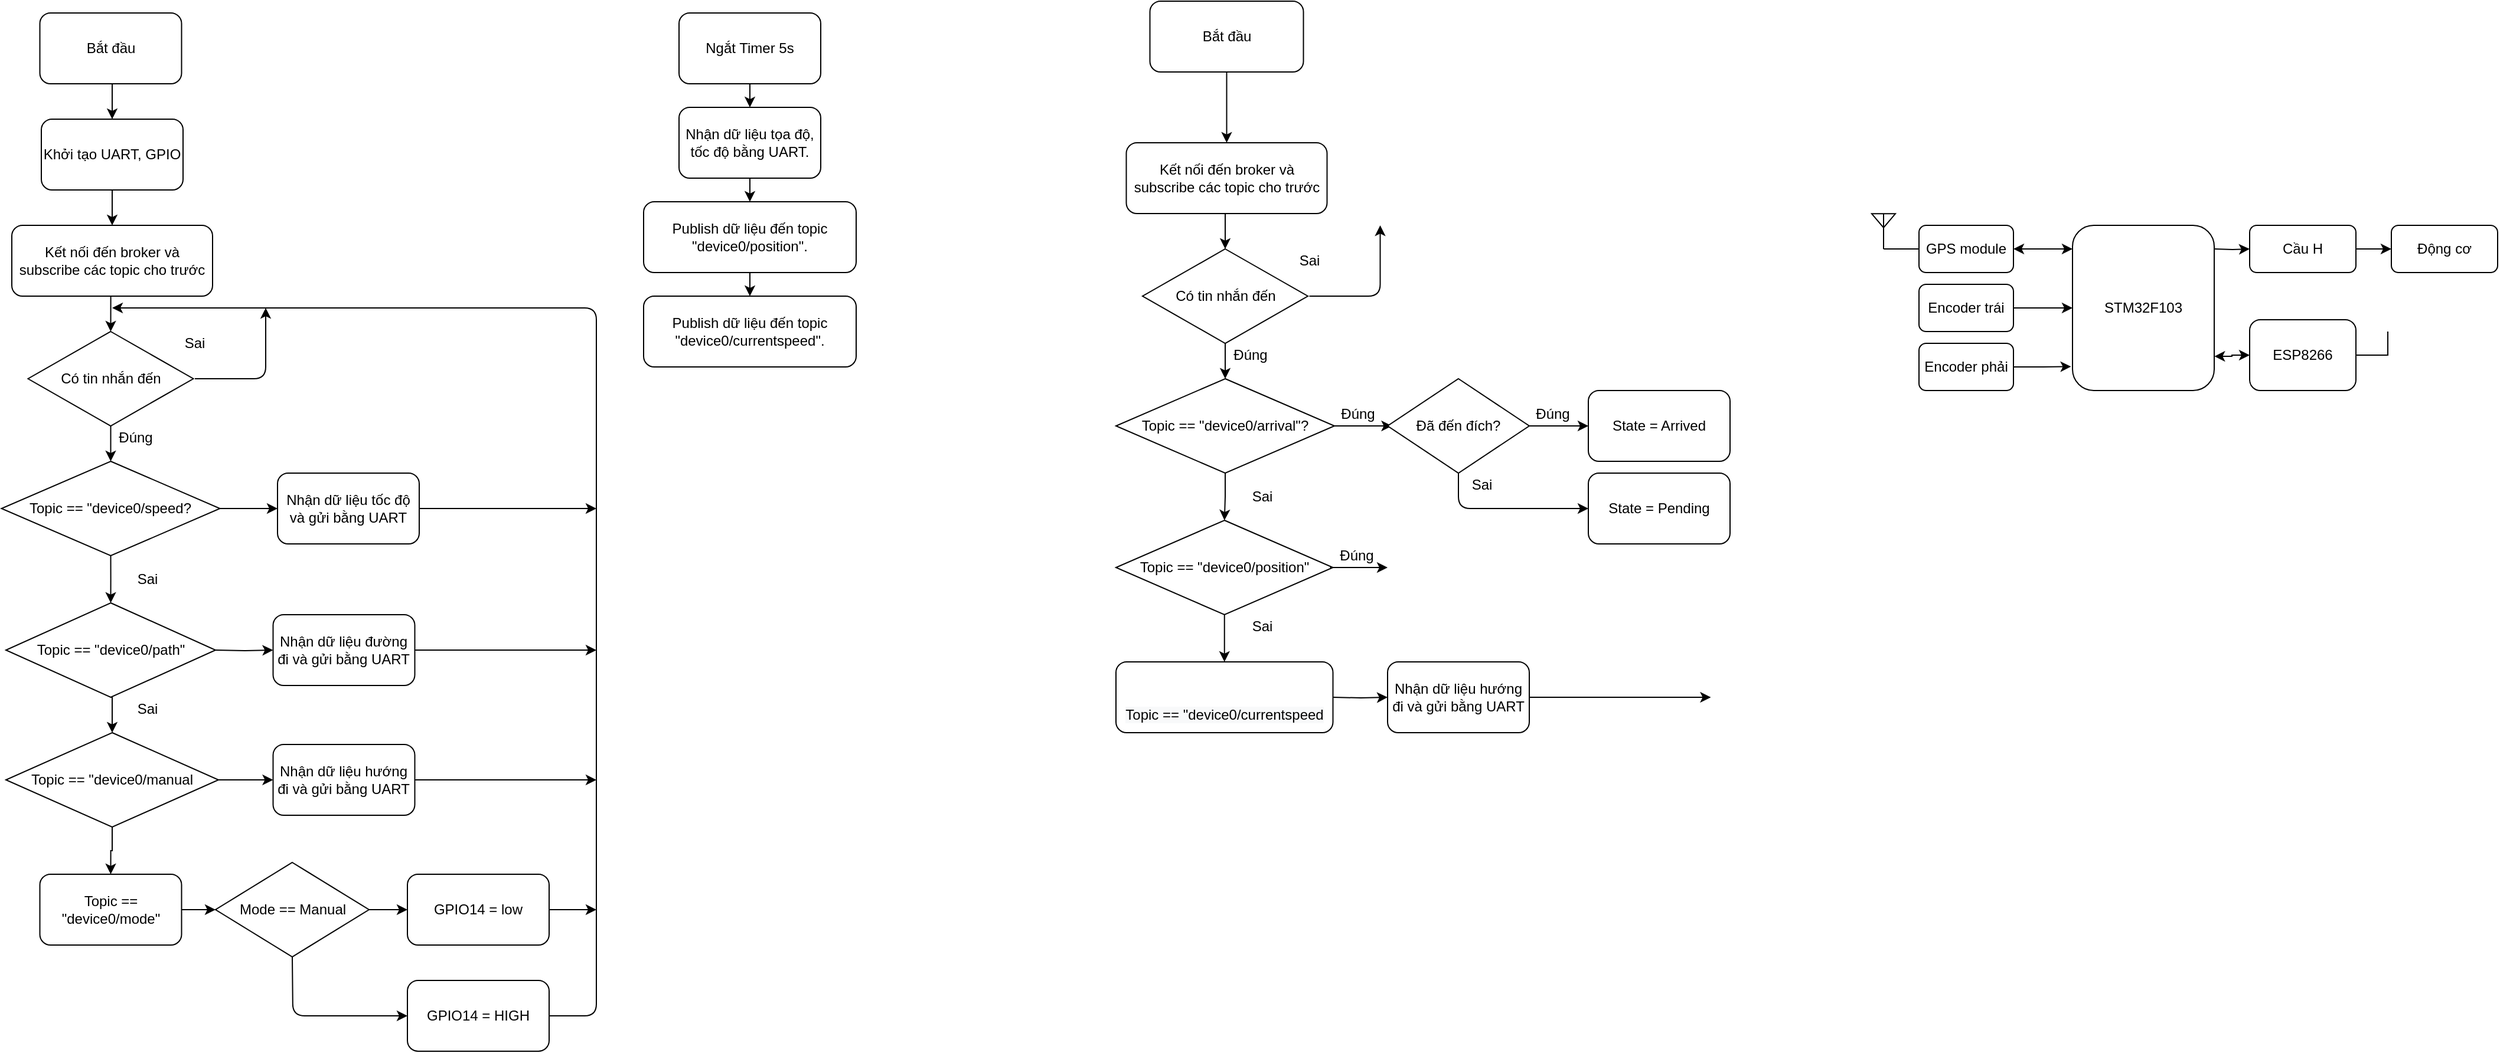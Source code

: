<mxfile version="15.4.3" type="github">
  <diagram id="Sajdvg08WPrmbEKcwYS1" name="Page-1">
    <mxGraphModel dx="1173" dy="645" grid="1" gridSize="10" guides="1" tooltips="1" connect="1" arrows="1" fold="1" page="1" pageScale="1" pageWidth="3300" pageHeight="4681" math="0" shadow="0">
      <root>
        <mxCell id="0" />
        <mxCell id="1" parent="0" />
        <mxCell id="rjviYHl-hmXQyp39427c-16" style="edgeStyle=orthogonalEdgeStyle;rounded=0;orthogonalLoop=1;jettySize=auto;html=1;exitX=0.5;exitY=1;exitDx=0;exitDy=0;entryX=0.5;entryY=0;entryDx=0;entryDy=0;" parent="1" source="rjviYHl-hmXQyp39427c-1" target="rjviYHl-hmXQyp39427c-3" edge="1">
          <mxGeometry relative="1" as="geometry" />
        </mxCell>
        <mxCell id="rjviYHl-hmXQyp39427c-1" value="Bắt đầu" style="rounded=1;whiteSpace=wrap;html=1;" parent="1" vertex="1">
          <mxGeometry x="88.75" y="120" width="120" height="60" as="geometry" />
        </mxCell>
        <mxCell id="rjviYHl-hmXQyp39427c-18" style="edgeStyle=orthogonalEdgeStyle;rounded=0;orthogonalLoop=1;jettySize=auto;html=1;exitX=0.5;exitY=1;exitDx=0;exitDy=0;entryX=0.5;entryY=0;entryDx=0;entryDy=0;" parent="1" source="rjviYHl-hmXQyp39427c-2" target="rjviYHl-hmXQyp39427c-5" edge="1">
          <mxGeometry relative="1" as="geometry" />
        </mxCell>
        <mxCell id="rjviYHl-hmXQyp39427c-2" value="Kết nối đến broker và subscribe các topic cho trước" style="rounded=1;whiteSpace=wrap;html=1;" parent="1" vertex="1">
          <mxGeometry x="65" y="300" width="170" height="60" as="geometry" />
        </mxCell>
        <mxCell id="rjviYHl-hmXQyp39427c-17" style="edgeStyle=orthogonalEdgeStyle;rounded=0;orthogonalLoop=1;jettySize=auto;html=1;exitX=0.5;exitY=1;exitDx=0;exitDy=0;entryX=0.5;entryY=0;entryDx=0;entryDy=0;" parent="1" source="rjviYHl-hmXQyp39427c-3" target="rjviYHl-hmXQyp39427c-2" edge="1">
          <mxGeometry relative="1" as="geometry" />
        </mxCell>
        <mxCell id="rjviYHl-hmXQyp39427c-3" value="Khởi tạo UART, GPIO" style="rounded=1;whiteSpace=wrap;html=1;" parent="1" vertex="1">
          <mxGeometry x="90" y="210" width="120" height="60" as="geometry" />
        </mxCell>
        <mxCell id="rjviYHl-hmXQyp39427c-30" style="edgeStyle=orthogonalEdgeStyle;rounded=0;orthogonalLoop=1;jettySize=auto;html=1;exitX=0.5;exitY=1;exitDx=0;exitDy=0;entryX=0.5;entryY=0;entryDx=0;entryDy=0;" parent="1" source="rjviYHl-hmXQyp39427c-5" target="rjviYHl-hmXQyp39427c-11" edge="1">
          <mxGeometry relative="1" as="geometry" />
        </mxCell>
        <mxCell id="rjviYHl-hmXQyp39427c-5" value="Có tin nhắn đến" style="rhombus;whiteSpace=wrap;html=1;" parent="1" vertex="1">
          <mxGeometry x="78.75" y="390" width="140" height="80" as="geometry" />
        </mxCell>
        <mxCell id="rjviYHl-hmXQyp39427c-47" style="edgeStyle=orthogonalEdgeStyle;rounded=0;orthogonalLoop=1;jettySize=auto;html=1;exitX=0.5;exitY=1;exitDx=0;exitDy=0;entryX=0.5;entryY=0;entryDx=0;entryDy=0;" parent="1" source="rjviYHl-hmXQyp39427c-7" target="rjviYHl-hmXQyp39427c-46" edge="1">
          <mxGeometry relative="1" as="geometry" />
        </mxCell>
        <mxCell id="rjviYHl-hmXQyp39427c-7" value="Topic == &quot;device0/path&quot;" style="rhombus;whiteSpace=wrap;html=1;" parent="1" vertex="1">
          <mxGeometry x="60" y="620" width="177.5" height="80" as="geometry" />
        </mxCell>
        <mxCell id="rjviYHl-hmXQyp39427c-15" style="edgeStyle=orthogonalEdgeStyle;rounded=0;orthogonalLoop=1;jettySize=auto;html=1;exitX=0.5;exitY=1;exitDx=0;exitDy=0;entryX=0.5;entryY=0;entryDx=0;entryDy=0;" parent="1" source="rjviYHl-hmXQyp39427c-11" target="rjviYHl-hmXQyp39427c-7" edge="1">
          <mxGeometry relative="1" as="geometry" />
        </mxCell>
        <mxCell id="rjviYHl-hmXQyp39427c-33" style="edgeStyle=orthogonalEdgeStyle;rounded=0;orthogonalLoop=1;jettySize=auto;html=1;exitX=1;exitY=0.5;exitDx=0;exitDy=0;entryX=0;entryY=0.5;entryDx=0;entryDy=0;" parent="1" source="rjviYHl-hmXQyp39427c-11" target="rjviYHl-hmXQyp39427c-28" edge="1">
          <mxGeometry relative="1" as="geometry" />
        </mxCell>
        <mxCell id="rjviYHl-hmXQyp39427c-11" value="Topic == &quot;device0/speed?" style="rhombus;whiteSpace=wrap;html=1;" parent="1" vertex="1">
          <mxGeometry x="56.25" y="500" width="185" height="80" as="geometry" />
        </mxCell>
        <mxCell id="rjviYHl-hmXQyp39427c-22" value="Đúng" style="text;html=1;strokeColor=none;fillColor=none;align=center;verticalAlign=middle;whiteSpace=wrap;rounded=0;" parent="1" vertex="1">
          <mxGeometry x="150" y="470" width="40" height="20" as="geometry" />
        </mxCell>
        <mxCell id="rjviYHl-hmXQyp39427c-23" value="Sai" style="text;html=1;strokeColor=none;fillColor=none;align=center;verticalAlign=middle;whiteSpace=wrap;rounded=0;" parent="1" vertex="1">
          <mxGeometry x="160" y="700" width="40" height="20" as="geometry" />
        </mxCell>
        <mxCell id="rjviYHl-hmXQyp39427c-24" value="Sai" style="text;html=1;strokeColor=none;fillColor=none;align=center;verticalAlign=middle;whiteSpace=wrap;rounded=0;" parent="1" vertex="1">
          <mxGeometry x="160" y="590" width="40" height="20" as="geometry" />
        </mxCell>
        <mxCell id="rjviYHl-hmXQyp39427c-27" value="Sai" style="text;html=1;strokeColor=none;fillColor=none;align=center;verticalAlign=middle;whiteSpace=wrap;rounded=0;" parent="1" vertex="1">
          <mxGeometry x="200" y="390" width="40" height="20" as="geometry" />
        </mxCell>
        <mxCell id="rjviYHl-hmXQyp39427c-44" style="edgeStyle=orthogonalEdgeStyle;rounded=0;orthogonalLoop=1;jettySize=auto;html=1;exitX=1;exitY=0.5;exitDx=0;exitDy=0;" parent="1" source="rjviYHl-hmXQyp39427c-28" edge="1">
          <mxGeometry relative="1" as="geometry">
            <mxPoint x="560" y="540" as="targetPoint" />
          </mxGeometry>
        </mxCell>
        <mxCell id="rjviYHl-hmXQyp39427c-28" value="Nhận dữ liệu tốc độ và gửi bằng UART" style="rounded=1;whiteSpace=wrap;html=1;" parent="1" vertex="1">
          <mxGeometry x="290" y="510" width="120" height="60" as="geometry" />
        </mxCell>
        <mxCell id="rjviYHl-hmXQyp39427c-35" style="edgeStyle=orthogonalEdgeStyle;rounded=0;orthogonalLoop=1;jettySize=auto;html=1;exitX=1;exitY=0.5;exitDx=0;exitDy=0;entryX=0;entryY=0.5;entryDx=0;entryDy=0;" parent="1" target="rjviYHl-hmXQyp39427c-36" edge="1">
          <mxGeometry relative="1" as="geometry">
            <mxPoint x="237.5" y="660" as="sourcePoint" />
          </mxGeometry>
        </mxCell>
        <mxCell id="rjviYHl-hmXQyp39427c-45" style="edgeStyle=orthogonalEdgeStyle;rounded=0;orthogonalLoop=1;jettySize=auto;html=1;exitX=1;exitY=0.5;exitDx=0;exitDy=0;" parent="1" source="rjviYHl-hmXQyp39427c-36" edge="1">
          <mxGeometry relative="1" as="geometry">
            <mxPoint x="560" y="660" as="targetPoint" />
          </mxGeometry>
        </mxCell>
        <mxCell id="rjviYHl-hmXQyp39427c-36" value="Nhận dữ liệu đường đi và gửi bằng UART" style="rounded=1;whiteSpace=wrap;html=1;" parent="1" vertex="1">
          <mxGeometry x="286.25" y="630" width="120" height="60" as="geometry" />
        </mxCell>
        <mxCell id="rjviYHl-hmXQyp39427c-52" style="edgeStyle=orthogonalEdgeStyle;rounded=0;orthogonalLoop=1;jettySize=auto;html=1;exitX=1;exitY=0.5;exitDx=0;exitDy=0;entryX=0;entryY=0.5;entryDx=0;entryDy=0;" parent="1" source="rjviYHl-hmXQyp39427c-46" target="rjviYHl-hmXQyp39427c-51" edge="1">
          <mxGeometry relative="1" as="geometry" />
        </mxCell>
        <mxCell id="rjviYHl-hmXQyp39427c-55" style="edgeStyle=orthogonalEdgeStyle;rounded=0;orthogonalLoop=1;jettySize=auto;html=1;exitX=0.5;exitY=1;exitDx=0;exitDy=0;entryX=0.5;entryY=0;entryDx=0;entryDy=0;" parent="1" source="rjviYHl-hmXQyp39427c-46" target="rjviYHl-hmXQyp39427c-54" edge="1">
          <mxGeometry relative="1" as="geometry" />
        </mxCell>
        <mxCell id="rjviYHl-hmXQyp39427c-46" value="&lt;span style=&quot;font-family: &amp;#34;helvetica&amp;#34;&quot;&gt;Topic == &quot;device0/manual&lt;/span&gt;" style="rhombus;whiteSpace=wrap;html=1;" parent="1" vertex="1">
          <mxGeometry x="60" y="730" width="180" height="80" as="geometry" />
        </mxCell>
        <mxCell id="rjviYHl-hmXQyp39427c-53" style="edgeStyle=orthogonalEdgeStyle;rounded=0;orthogonalLoop=1;jettySize=auto;html=1;exitX=1;exitY=0.5;exitDx=0;exitDy=0;" parent="1" source="rjviYHl-hmXQyp39427c-51" edge="1">
          <mxGeometry relative="1" as="geometry">
            <mxPoint x="560" y="770" as="targetPoint" />
          </mxGeometry>
        </mxCell>
        <mxCell id="rjviYHl-hmXQyp39427c-51" value="Nhận dữ liệu hướng đi và gửi bằng UART" style="rounded=1;whiteSpace=wrap;html=1;" parent="1" vertex="1">
          <mxGeometry x="286.25" y="740" width="120" height="60" as="geometry" />
        </mxCell>
        <mxCell id="rjviYHl-hmXQyp39427c-57" style="edgeStyle=orthogonalEdgeStyle;rounded=0;orthogonalLoop=1;jettySize=auto;html=1;exitX=1;exitY=0.5;exitDx=0;exitDy=0;entryX=0;entryY=0.5;entryDx=0;entryDy=0;" parent="1" source="rjviYHl-hmXQyp39427c-54" target="rjviYHl-hmXQyp39427c-56" edge="1">
          <mxGeometry relative="1" as="geometry" />
        </mxCell>
        <mxCell id="rjviYHl-hmXQyp39427c-54" value="Topic == &quot;device0/mode&quot;" style="rounded=1;whiteSpace=wrap;html=1;" parent="1" vertex="1">
          <mxGeometry x="88.75" y="850" width="120" height="60" as="geometry" />
        </mxCell>
        <mxCell id="rjviYHl-hmXQyp39427c-60" style="edgeStyle=orthogonalEdgeStyle;rounded=0;orthogonalLoop=1;jettySize=auto;html=1;exitX=1;exitY=0.5;exitDx=0;exitDy=0;entryX=0;entryY=0.5;entryDx=0;entryDy=0;" parent="1" source="rjviYHl-hmXQyp39427c-56" target="rjviYHl-hmXQyp39427c-58" edge="1">
          <mxGeometry relative="1" as="geometry" />
        </mxCell>
        <mxCell id="rjviYHl-hmXQyp39427c-56" value="Mode == Manual" style="rhombus;whiteSpace=wrap;html=1;" parent="1" vertex="1">
          <mxGeometry x="237.5" y="840" width="130" height="80" as="geometry" />
        </mxCell>
        <mxCell id="rjviYHl-hmXQyp39427c-58" value="GPIO14 = low" style="rounded=1;whiteSpace=wrap;html=1;" parent="1" vertex="1">
          <mxGeometry x="400" y="850" width="120" height="60" as="geometry" />
        </mxCell>
        <mxCell id="rjviYHl-hmXQyp39427c-59" value="GPIO14 = HIGH" style="rounded=1;whiteSpace=wrap;html=1;" parent="1" vertex="1">
          <mxGeometry x="400" y="940" width="120" height="60" as="geometry" />
        </mxCell>
        <mxCell id="rjviYHl-hmXQyp39427c-62" value="" style="endArrow=classic;html=1;exitX=0.5;exitY=1;exitDx=0;exitDy=0;entryX=0;entryY=0.5;entryDx=0;entryDy=0;" parent="1" source="rjviYHl-hmXQyp39427c-56" target="rjviYHl-hmXQyp39427c-59" edge="1">
          <mxGeometry width="50" height="50" relative="1" as="geometry">
            <mxPoint x="390" y="950" as="sourcePoint" />
            <mxPoint x="450" y="740" as="targetPoint" />
            <Array as="points">
              <mxPoint x="303" y="970" />
            </Array>
          </mxGeometry>
        </mxCell>
        <mxCell id="rjviYHl-hmXQyp39427c-64" value="" style="endArrow=classic;html=1;exitX=1;exitY=0.5;exitDx=0;exitDy=0;" parent="1" source="rjviYHl-hmXQyp39427c-59" edge="1">
          <mxGeometry width="50" height="50" relative="1" as="geometry">
            <mxPoint x="460" y="680" as="sourcePoint" />
            <mxPoint x="150" y="370" as="targetPoint" />
            <Array as="points">
              <mxPoint x="560" y="970" />
              <mxPoint x="560" y="490" />
              <mxPoint x="560" y="450" />
              <mxPoint x="560" y="370" />
              <mxPoint x="260" y="370" />
            </Array>
          </mxGeometry>
        </mxCell>
        <mxCell id="rjviYHl-hmXQyp39427c-65" value="" style="endArrow=classic;html=1;exitX=1;exitY=0.5;exitDx=0;exitDy=0;" parent="1" source="rjviYHl-hmXQyp39427c-58" edge="1">
          <mxGeometry width="50" height="50" relative="1" as="geometry">
            <mxPoint x="500" y="710" as="sourcePoint" />
            <mxPoint x="560" y="880" as="targetPoint" />
          </mxGeometry>
        </mxCell>
        <mxCell id="rjviYHl-hmXQyp39427c-73" style="edgeStyle=orthogonalEdgeStyle;rounded=0;orthogonalLoop=1;jettySize=auto;html=1;exitX=0.5;exitY=1;exitDx=0;exitDy=0;entryX=0.5;entryY=0;entryDx=0;entryDy=0;" parent="1" source="rjviYHl-hmXQyp39427c-67" target="rjviYHl-hmXQyp39427c-68" edge="1">
          <mxGeometry relative="1" as="geometry" />
        </mxCell>
        <mxCell id="rjviYHl-hmXQyp39427c-67" value="Ngắt Timer 5s" style="rounded=1;whiteSpace=wrap;html=1;" parent="1" vertex="1">
          <mxGeometry x="630" y="120" width="120" height="60" as="geometry" />
        </mxCell>
        <mxCell id="rjviYHl-hmXQyp39427c-74" style="edgeStyle=orthogonalEdgeStyle;rounded=0;orthogonalLoop=1;jettySize=auto;html=1;exitX=0.5;exitY=1;exitDx=0;exitDy=0;entryX=0.5;entryY=0;entryDx=0;entryDy=0;" parent="1" source="rjviYHl-hmXQyp39427c-68" target="rjviYHl-hmXQyp39427c-69" edge="1">
          <mxGeometry relative="1" as="geometry" />
        </mxCell>
        <mxCell id="rjviYHl-hmXQyp39427c-68" value="Nhận dữ liệu tọa độ, tốc độ bằng UART." style="rounded=1;whiteSpace=wrap;html=1;" parent="1" vertex="1">
          <mxGeometry x="630" y="200" width="120" height="60" as="geometry" />
        </mxCell>
        <mxCell id="rjviYHl-hmXQyp39427c-75" style="edgeStyle=orthogonalEdgeStyle;rounded=0;orthogonalLoop=1;jettySize=auto;html=1;exitX=0.5;exitY=1;exitDx=0;exitDy=0;entryX=0.5;entryY=0;entryDx=0;entryDy=0;" parent="1" source="rjviYHl-hmXQyp39427c-69" target="rjviYHl-hmXQyp39427c-70" edge="1">
          <mxGeometry relative="1" as="geometry" />
        </mxCell>
        <mxCell id="rjviYHl-hmXQyp39427c-69" value="Publish dữ liệu đến topic &quot;device0/position&quot;." style="rounded=1;whiteSpace=wrap;html=1;" parent="1" vertex="1">
          <mxGeometry x="600" y="280" width="180" height="60" as="geometry" />
        </mxCell>
        <mxCell id="rjviYHl-hmXQyp39427c-70" value="Publish dữ liệu đến topic &quot;device0/currentspeed&quot;." style="rounded=1;whiteSpace=wrap;html=1;" parent="1" vertex="1">
          <mxGeometry x="600" y="360" width="180" height="60" as="geometry" />
        </mxCell>
        <mxCell id="rjviYHl-hmXQyp39427c-76" value="" style="endArrow=classic;html=1;" parent="1" edge="1">
          <mxGeometry width="50" height="50" relative="1" as="geometry">
            <mxPoint x="220" y="430" as="sourcePoint" />
            <mxPoint x="280" y="370" as="targetPoint" />
            <Array as="points">
              <mxPoint x="280" y="430" />
            </Array>
          </mxGeometry>
        </mxCell>
        <mxCell id="rjviYHl-hmXQyp39427c-114" style="edgeStyle=orthogonalEdgeStyle;rounded=0;orthogonalLoop=1;jettySize=auto;html=1;exitX=0.5;exitY=1;exitDx=0;exitDy=0;entryX=0.5;entryY=0;entryDx=0;entryDy=0;" parent="1" source="rjviYHl-hmXQyp39427c-78" target="rjviYHl-hmXQyp39427c-80" edge="1">
          <mxGeometry relative="1" as="geometry" />
        </mxCell>
        <mxCell id="rjviYHl-hmXQyp39427c-78" value="Bắt đầu" style="rounded=1;whiteSpace=wrap;html=1;" parent="1" vertex="1">
          <mxGeometry x="1028.75" y="110" width="130" height="60" as="geometry" />
        </mxCell>
        <mxCell id="rjviYHl-hmXQyp39427c-79" style="edgeStyle=orthogonalEdgeStyle;rounded=0;orthogonalLoop=1;jettySize=auto;html=1;exitX=0.5;exitY=1;exitDx=0;exitDy=0;entryX=0.5;entryY=0;entryDx=0;entryDy=0;" parent="1" source="rjviYHl-hmXQyp39427c-80" target="rjviYHl-hmXQyp39427c-84" edge="1">
          <mxGeometry relative="1" as="geometry" />
        </mxCell>
        <mxCell id="rjviYHl-hmXQyp39427c-80" value="Kết nối đến broker và subscribe các topic cho trước" style="rounded=1;whiteSpace=wrap;html=1;" parent="1" vertex="1">
          <mxGeometry x="1008.75" y="230" width="170" height="60" as="geometry" />
        </mxCell>
        <mxCell id="rjviYHl-hmXQyp39427c-83" style="edgeStyle=orthogonalEdgeStyle;rounded=0;orthogonalLoop=1;jettySize=auto;html=1;exitX=0.5;exitY=1;exitDx=0;exitDy=0;entryX=0.5;entryY=0;entryDx=0;entryDy=0;" parent="1" source="rjviYHl-hmXQyp39427c-84" target="rjviYHl-hmXQyp39427c-89" edge="1">
          <mxGeometry relative="1" as="geometry" />
        </mxCell>
        <mxCell id="rjviYHl-hmXQyp39427c-84" value="Có tin nhắn đến" style="rhombus;whiteSpace=wrap;html=1;" parent="1" vertex="1">
          <mxGeometry x="1022.5" y="320" width="140" height="80" as="geometry" />
        </mxCell>
        <mxCell id="rjviYHl-hmXQyp39427c-85" style="edgeStyle=orthogonalEdgeStyle;rounded=0;orthogonalLoop=1;jettySize=auto;html=1;exitX=0.5;exitY=1;exitDx=0;exitDy=0;entryX=0.5;entryY=0;entryDx=0;entryDy=0;" parent="1" source="rjviYHl-hmXQyp39427c-86" target="rjviYHl-hmXQyp39427c-115" edge="1">
          <mxGeometry relative="1" as="geometry">
            <mxPoint x="1093.75" y="660" as="targetPoint" />
          </mxGeometry>
        </mxCell>
        <mxCell id="rjviYHl-hmXQyp39427c-86" value="Topic == &quot;device0/position&quot;" style="rhombus;whiteSpace=wrap;html=1;" parent="1" vertex="1">
          <mxGeometry x="1000" y="550" width="183.75" height="80" as="geometry" />
        </mxCell>
        <mxCell id="rjviYHl-hmXQyp39427c-87" style="edgeStyle=orthogonalEdgeStyle;rounded=0;orthogonalLoop=1;jettySize=auto;html=1;exitX=0.5;exitY=1;exitDx=0;exitDy=0;entryX=0.5;entryY=0;entryDx=0;entryDy=0;" parent="1" source="rjviYHl-hmXQyp39427c-89" target="rjviYHl-hmXQyp39427c-86" edge="1">
          <mxGeometry relative="1" as="geometry" />
        </mxCell>
        <mxCell id="rjviYHl-hmXQyp39427c-88" style="edgeStyle=orthogonalEdgeStyle;rounded=0;orthogonalLoop=1;jettySize=auto;html=1;exitX=1;exitY=0.5;exitDx=0;exitDy=0;entryX=0;entryY=0.5;entryDx=0;entryDy=0;" parent="1" source="rjviYHl-hmXQyp39427c-89" edge="1">
          <mxGeometry relative="1" as="geometry">
            <mxPoint x="1233.75" y="470" as="targetPoint" />
          </mxGeometry>
        </mxCell>
        <mxCell id="rjviYHl-hmXQyp39427c-89" value="Topic == &quot;device0/arrival&quot;?" style="rhombus;whiteSpace=wrap;html=1;" parent="1" vertex="1">
          <mxGeometry x="1000" y="430" width="185" height="80" as="geometry" />
        </mxCell>
        <mxCell id="rjviYHl-hmXQyp39427c-90" value="Đúng" style="text;html=1;strokeColor=none;fillColor=none;align=center;verticalAlign=middle;whiteSpace=wrap;rounded=0;" parent="1" vertex="1">
          <mxGeometry x="1093.75" y="400" width="40" height="20" as="geometry" />
        </mxCell>
        <mxCell id="rjviYHl-hmXQyp39427c-91" value="Sai" style="text;html=1;strokeColor=none;fillColor=none;align=center;verticalAlign=middle;whiteSpace=wrap;rounded=0;" parent="1" vertex="1">
          <mxGeometry x="1103.75" y="630" width="40" height="20" as="geometry" />
        </mxCell>
        <mxCell id="rjviYHl-hmXQyp39427c-92" value="Sai" style="text;html=1;strokeColor=none;fillColor=none;align=center;verticalAlign=middle;whiteSpace=wrap;rounded=0;" parent="1" vertex="1">
          <mxGeometry x="1103.75" y="520" width="40" height="20" as="geometry" />
        </mxCell>
        <mxCell id="rjviYHl-hmXQyp39427c-93" value="Sai" style="text;html=1;strokeColor=none;fillColor=none;align=center;verticalAlign=middle;whiteSpace=wrap;rounded=0;" parent="1" vertex="1">
          <mxGeometry x="1143.75" y="320" width="40" height="20" as="geometry" />
        </mxCell>
        <mxCell id="rjviYHl-hmXQyp39427c-94" style="edgeStyle=orthogonalEdgeStyle;rounded=0;orthogonalLoop=1;jettySize=auto;html=1;exitX=1;exitY=0.5;exitDx=0;exitDy=0;" parent="1" edge="1">
          <mxGeometry relative="1" as="geometry">
            <mxPoint x="1400" y="470" as="targetPoint" />
            <mxPoint x="1350" y="470" as="sourcePoint" />
          </mxGeometry>
        </mxCell>
        <mxCell id="rjviYHl-hmXQyp39427c-96" style="edgeStyle=orthogonalEdgeStyle;rounded=0;orthogonalLoop=1;jettySize=auto;html=1;exitX=1;exitY=0.5;exitDx=0;exitDy=0;entryX=0;entryY=0.5;entryDx=0;entryDy=0;" parent="1" edge="1">
          <mxGeometry relative="1" as="geometry">
            <mxPoint x="1181.25" y="590" as="sourcePoint" />
            <mxPoint x="1230" y="590" as="targetPoint" />
          </mxGeometry>
        </mxCell>
        <mxCell id="rjviYHl-hmXQyp39427c-99" style="edgeStyle=orthogonalEdgeStyle;rounded=0;orthogonalLoop=1;jettySize=auto;html=1;exitX=1;exitY=0.5;exitDx=0;exitDy=0;entryX=0;entryY=0.5;entryDx=0;entryDy=0;" parent="1" target="rjviYHl-hmXQyp39427c-103" edge="1">
          <mxGeometry relative="1" as="geometry">
            <mxPoint x="1183.75" y="700" as="sourcePoint" />
          </mxGeometry>
        </mxCell>
        <mxCell id="rjviYHl-hmXQyp39427c-102" style="edgeStyle=orthogonalEdgeStyle;rounded=0;orthogonalLoop=1;jettySize=auto;html=1;exitX=1;exitY=0.5;exitDx=0;exitDy=0;" parent="1" source="rjviYHl-hmXQyp39427c-103" edge="1">
          <mxGeometry relative="1" as="geometry">
            <mxPoint x="1503.75" y="700" as="targetPoint" />
          </mxGeometry>
        </mxCell>
        <mxCell id="rjviYHl-hmXQyp39427c-103" value="Nhận dữ liệu hướng đi và gửi bằng UART" style="rounded=1;whiteSpace=wrap;html=1;" parent="1" vertex="1">
          <mxGeometry x="1230" y="670" width="120" height="60" as="geometry" />
        </mxCell>
        <mxCell id="rjviYHl-hmXQyp39427c-113" value="" style="endArrow=classic;html=1;" parent="1" edge="1">
          <mxGeometry width="50" height="50" relative="1" as="geometry">
            <mxPoint x="1163.75" y="360" as="sourcePoint" />
            <mxPoint x="1223.75" y="300" as="targetPoint" />
            <Array as="points">
              <mxPoint x="1223.75" y="360" />
            </Array>
          </mxGeometry>
        </mxCell>
        <mxCell id="rjviYHl-hmXQyp39427c-115" value="&lt;br&gt;&lt;br&gt;&lt;span style=&quot;color: rgb(0 , 0 , 0) ; font-family: &amp;#34;helvetica&amp;#34; ; font-size: 12px ; font-style: normal ; font-weight: 400 ; letter-spacing: normal ; text-align: center ; text-indent: 0px ; text-transform: none ; word-spacing: 0px ; background-color: rgb(248 , 249 , 250) ; display: inline ; float: none&quot;&gt;Topic == &quot;device0/currentspeed&lt;/span&gt;&lt;br&gt;" style="rounded=1;whiteSpace=wrap;html=1;" parent="1" vertex="1">
          <mxGeometry x="1000" y="670" width="183.75" height="60" as="geometry" />
        </mxCell>
        <mxCell id="rjviYHl-hmXQyp39427c-116" value="Đúng" style="text;html=1;strokeColor=none;fillColor=none;align=center;verticalAlign=middle;whiteSpace=wrap;rounded=0;" parent="1" vertex="1">
          <mxGeometry x="1185" y="450" width="40" height="20" as="geometry" />
        </mxCell>
        <mxCell id="rjviYHl-hmXQyp39427c-118" value="Đúng" style="text;html=1;strokeColor=none;fillColor=none;align=center;verticalAlign=middle;whiteSpace=wrap;rounded=0;" parent="1" vertex="1">
          <mxGeometry x="1183.75" y="570" width="40" height="20" as="geometry" />
        </mxCell>
        <mxCell id="rjviYHl-hmXQyp39427c-119" value="Đã đến đích?" style="rhombus;whiteSpace=wrap;html=1;" parent="1" vertex="1">
          <mxGeometry x="1230" y="430" width="120" height="80" as="geometry" />
        </mxCell>
        <mxCell id="rjviYHl-hmXQyp39427c-120" value="Đúng" style="text;html=1;strokeColor=none;fillColor=none;align=center;verticalAlign=middle;whiteSpace=wrap;rounded=0;" parent="1" vertex="1">
          <mxGeometry x="1350" y="450" width="40" height="20" as="geometry" />
        </mxCell>
        <mxCell id="rjviYHl-hmXQyp39427c-121" value="Sai" style="text;html=1;strokeColor=none;fillColor=none;align=center;verticalAlign=middle;whiteSpace=wrap;rounded=0;" parent="1" vertex="1">
          <mxGeometry x="1290" y="510" width="40" height="20" as="geometry" />
        </mxCell>
        <mxCell id="rjviYHl-hmXQyp39427c-122" value="" style="endArrow=classic;html=1;exitX=0.5;exitY=1;exitDx=0;exitDy=0;" parent="1" source="rjviYHl-hmXQyp39427c-119" edge="1">
          <mxGeometry width="50" height="50" relative="1" as="geometry">
            <mxPoint x="1330" y="570" as="sourcePoint" />
            <mxPoint x="1400" y="540" as="targetPoint" />
            <Array as="points">
              <mxPoint x="1290" y="540" />
            </Array>
          </mxGeometry>
        </mxCell>
        <mxCell id="rjviYHl-hmXQyp39427c-123" value="State = Arrived" style="rounded=1;whiteSpace=wrap;html=1;" parent="1" vertex="1">
          <mxGeometry x="1400" y="440" width="120" height="60" as="geometry" />
        </mxCell>
        <mxCell id="rjviYHl-hmXQyp39427c-124" value="State = Pending" style="rounded=1;whiteSpace=wrap;html=1;" parent="1" vertex="1">
          <mxGeometry x="1400" y="510" width="120" height="60" as="geometry" />
        </mxCell>
        <mxCell id="_Cis2M8GKppwRGDB1JPg-1" value="STM32F103" style="rounded=1;whiteSpace=wrap;html=1;" vertex="1" parent="1">
          <mxGeometry x="1810" y="300" width="120" height="140" as="geometry" />
        </mxCell>
        <mxCell id="_Cis2M8GKppwRGDB1JPg-10" style="edgeStyle=orthogonalEdgeStyle;rounded=0;orthogonalLoop=1;jettySize=auto;html=1;exitX=1;exitY=0.5;exitDx=0;exitDy=0;entryX=-0.01;entryY=0.855;entryDx=0;entryDy=0;entryPerimeter=0;" edge="1" parent="1" source="_Cis2M8GKppwRGDB1JPg-2" target="_Cis2M8GKppwRGDB1JPg-1">
          <mxGeometry relative="1" as="geometry" />
        </mxCell>
        <mxCell id="_Cis2M8GKppwRGDB1JPg-2" value="Encoder phải" style="rounded=1;whiteSpace=wrap;html=1;" vertex="1" parent="1">
          <mxGeometry x="1680" y="400" width="80" height="40" as="geometry" />
        </mxCell>
        <mxCell id="_Cis2M8GKppwRGDB1JPg-3" value="ESP8266" style="rounded=1;whiteSpace=wrap;html=1;" vertex="1" parent="1">
          <mxGeometry x="1960" y="380" width="90" height="60" as="geometry" />
        </mxCell>
        <mxCell id="_Cis2M8GKppwRGDB1JPg-9" style="edgeStyle=orthogonalEdgeStyle;rounded=0;orthogonalLoop=1;jettySize=auto;html=1;exitX=1;exitY=0.5;exitDx=0;exitDy=0;" edge="1" parent="1" source="_Cis2M8GKppwRGDB1JPg-4" target="_Cis2M8GKppwRGDB1JPg-1">
          <mxGeometry relative="1" as="geometry" />
        </mxCell>
        <mxCell id="_Cis2M8GKppwRGDB1JPg-4" value="Encoder trái" style="rounded=1;whiteSpace=wrap;html=1;" vertex="1" parent="1">
          <mxGeometry x="1680" y="350" width="80" height="40" as="geometry" />
        </mxCell>
        <mxCell id="_Cis2M8GKppwRGDB1JPg-14" style="edgeStyle=orthogonalEdgeStyle;rounded=0;orthogonalLoop=1;jettySize=auto;html=1;exitX=1;exitY=0.5;exitDx=0;exitDy=0;entryX=0;entryY=0.5;entryDx=0;entryDy=0;" edge="1" parent="1" source="_Cis2M8GKppwRGDB1JPg-5" target="_Cis2M8GKppwRGDB1JPg-8">
          <mxGeometry relative="1" as="geometry" />
        </mxCell>
        <mxCell id="_Cis2M8GKppwRGDB1JPg-5" value="Cầu H" style="rounded=1;whiteSpace=wrap;html=1;" vertex="1" parent="1">
          <mxGeometry x="1960" y="300" width="90" height="40" as="geometry" />
        </mxCell>
        <mxCell id="_Cis2M8GKppwRGDB1JPg-6" value="GPS module" style="rounded=1;whiteSpace=wrap;html=1;" vertex="1" parent="1">
          <mxGeometry x="1680" y="300" width="80" height="40" as="geometry" />
        </mxCell>
        <mxCell id="_Cis2M8GKppwRGDB1JPg-8" value="Động cơ" style="rounded=1;whiteSpace=wrap;html=1;" vertex="1" parent="1">
          <mxGeometry x="2080" y="300" width="90" height="40" as="geometry" />
        </mxCell>
        <mxCell id="_Cis2M8GKppwRGDB1JPg-13" value="" style="endArrow=classic;html=1;rounded=0;edgeStyle=orthogonalEdgeStyle;entryX=0;entryY=0.5;entryDx=0;entryDy=0;" edge="1" parent="1" target="_Cis2M8GKppwRGDB1JPg-5">
          <mxGeometry width="50" height="50" relative="1" as="geometry">
            <mxPoint x="1930" y="320" as="sourcePoint" />
            <mxPoint x="1920" y="290" as="targetPoint" />
          </mxGeometry>
        </mxCell>
        <mxCell id="_Cis2M8GKppwRGDB1JPg-15" value="" style="endArrow=classic;startArrow=classic;html=1;rounded=0;edgeStyle=orthogonalEdgeStyle;entryX=0;entryY=0.5;entryDx=0;entryDy=0;exitX=1.001;exitY=0.793;exitDx=0;exitDy=0;exitPerimeter=0;" edge="1" parent="1" source="_Cis2M8GKppwRGDB1JPg-1" target="_Cis2M8GKppwRGDB1JPg-3">
          <mxGeometry width="50" height="50" relative="1" as="geometry">
            <mxPoint x="1870" y="340" as="sourcePoint" />
            <mxPoint x="1920" y="290" as="targetPoint" />
          </mxGeometry>
        </mxCell>
        <mxCell id="_Cis2M8GKppwRGDB1JPg-18" value="" style="endArrow=classic;startArrow=classic;html=1;rounded=0;edgeStyle=orthogonalEdgeStyle;exitX=1;exitY=0.5;exitDx=0;exitDy=0;" edge="1" parent="1" source="_Cis2M8GKppwRGDB1JPg-6">
          <mxGeometry width="50" height="50" relative="1" as="geometry">
            <mxPoint x="1870" y="340" as="sourcePoint" />
            <mxPoint x="1810" y="320" as="targetPoint" />
          </mxGeometry>
        </mxCell>
        <mxCell id="_Cis2M8GKppwRGDB1JPg-19" value="" style="verticalLabelPosition=bottom;shadow=0;dashed=0;align=center;html=1;verticalAlign=top;shape=mxgraph.electrical.radio.aerial_-_antenna_2;" vertex="1" parent="1">
          <mxGeometry x="1640" y="290" width="20" height="30" as="geometry" />
        </mxCell>
        <mxCell id="_Cis2M8GKppwRGDB1JPg-20" value="" style="endArrow=none;html=1;rounded=0;edgeStyle=orthogonalEdgeStyle;exitX=0.5;exitY=1;exitDx=0;exitDy=0;exitPerimeter=0;entryX=0;entryY=0.5;entryDx=0;entryDy=0;" edge="1" parent="1" source="_Cis2M8GKppwRGDB1JPg-19" target="_Cis2M8GKppwRGDB1JPg-6">
          <mxGeometry width="50" height="50" relative="1" as="geometry">
            <mxPoint x="1870" y="340" as="sourcePoint" />
            <mxPoint x="1920" y="290" as="targetPoint" />
            <Array as="points">
              <mxPoint x="1650" y="320" />
              <mxPoint x="1650" y="320" />
            </Array>
          </mxGeometry>
        </mxCell>
        <mxCell id="_Cis2M8GKppwRGDB1JPg-22" value="" style="shape=image;html=1;verticalAlign=top;verticalLabelPosition=bottom;labelBackgroundColor=#ffffff;imageAspect=0;aspect=fixed;image=https://cdn4.iconfinder.com/data/icons/music-ui-solid-24px/24/radio_signal_antenna_broadcast-2-128.png" vertex="1" parent="1">
          <mxGeometry x="2060" y="356" width="34" height="34" as="geometry" />
        </mxCell>
        <mxCell id="_Cis2M8GKppwRGDB1JPg-23" value="" style="endArrow=none;html=1;rounded=0;edgeStyle=orthogonalEdgeStyle;exitX=1;exitY=0.5;exitDx=0;exitDy=0;entryX=0.5;entryY=1;entryDx=0;entryDy=0;" edge="1" parent="1" source="_Cis2M8GKppwRGDB1JPg-3" target="_Cis2M8GKppwRGDB1JPg-22">
          <mxGeometry width="50" height="50" relative="1" as="geometry">
            <mxPoint x="1870" y="340" as="sourcePoint" />
            <mxPoint x="1920" y="290" as="targetPoint" />
            <Array as="points">
              <mxPoint x="2070" y="410" />
              <mxPoint x="2070" y="410" />
            </Array>
          </mxGeometry>
        </mxCell>
      </root>
    </mxGraphModel>
  </diagram>
</mxfile>
